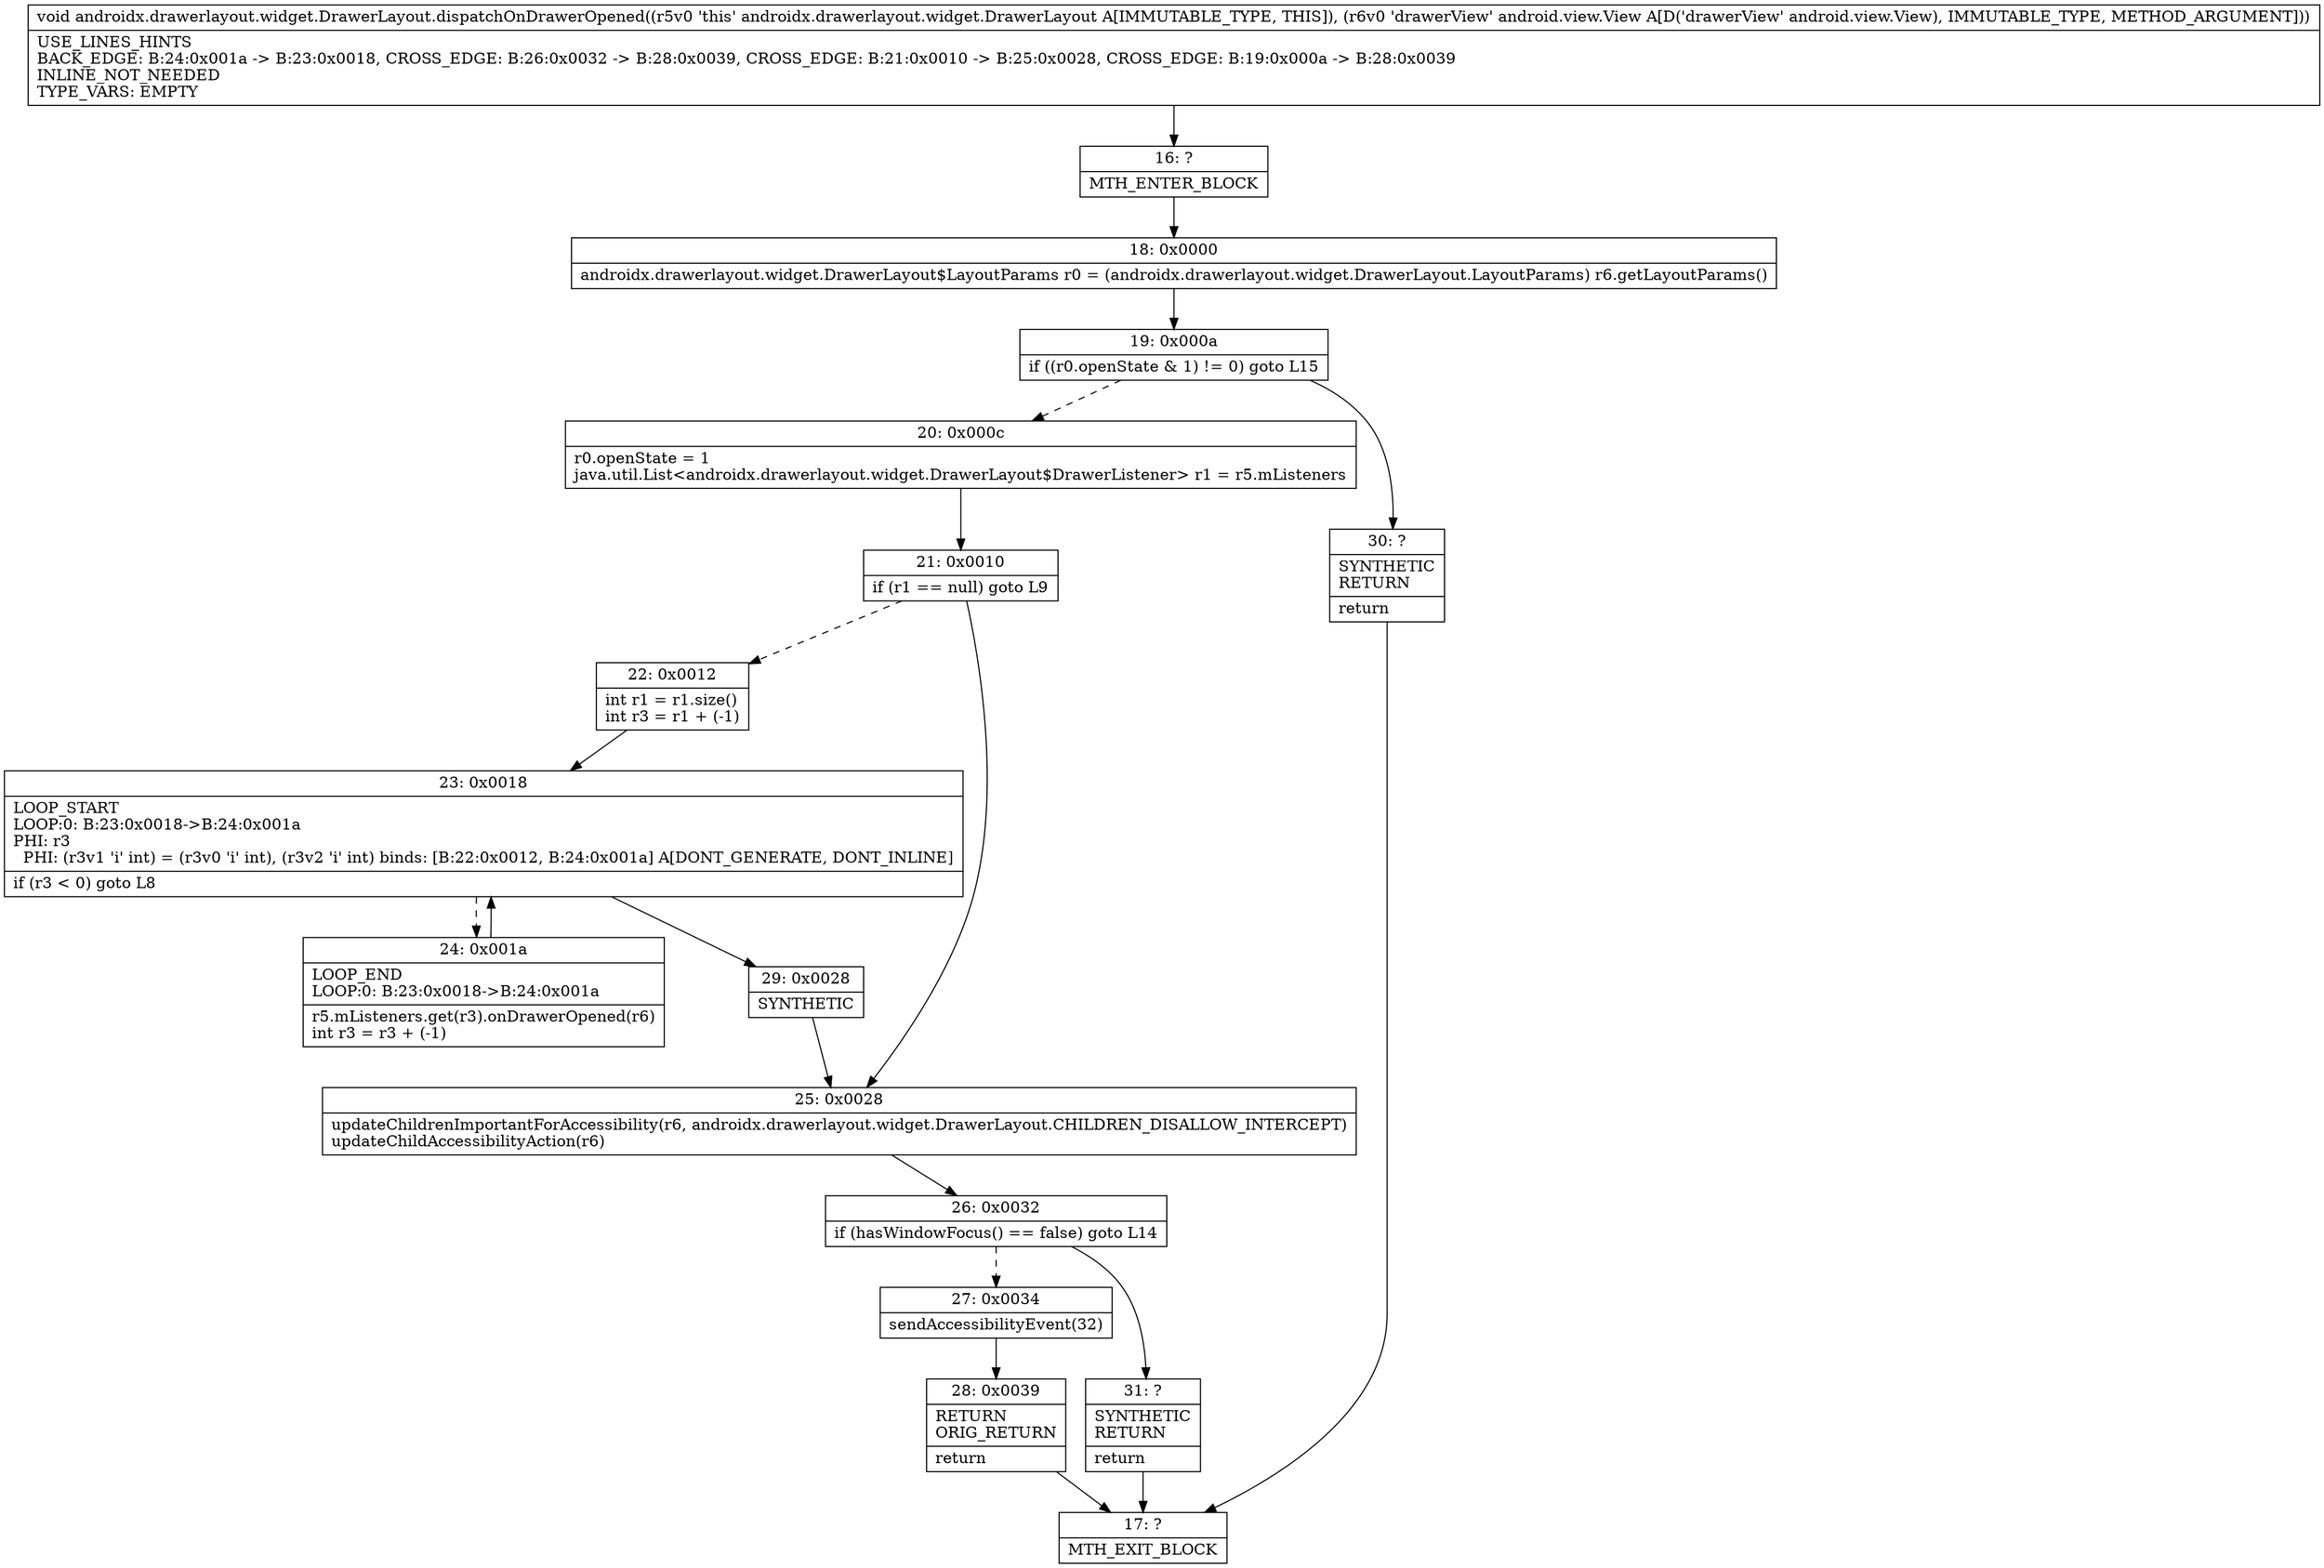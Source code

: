 digraph "CFG forandroidx.drawerlayout.widget.DrawerLayout.dispatchOnDrawerOpened(Landroid\/view\/View;)V" {
Node_16 [shape=record,label="{16\:\ ?|MTH_ENTER_BLOCK\l}"];
Node_18 [shape=record,label="{18\:\ 0x0000|androidx.drawerlayout.widget.DrawerLayout$LayoutParams r0 = (androidx.drawerlayout.widget.DrawerLayout.LayoutParams) r6.getLayoutParams()\l}"];
Node_19 [shape=record,label="{19\:\ 0x000a|if ((r0.openState & 1) != 0) goto L15\l}"];
Node_20 [shape=record,label="{20\:\ 0x000c|r0.openState = 1\ljava.util.List\<androidx.drawerlayout.widget.DrawerLayout$DrawerListener\> r1 = r5.mListeners\l}"];
Node_21 [shape=record,label="{21\:\ 0x0010|if (r1 == null) goto L9\l}"];
Node_22 [shape=record,label="{22\:\ 0x0012|int r1 = r1.size()\lint r3 = r1 + (\-1)\l}"];
Node_23 [shape=record,label="{23\:\ 0x0018|LOOP_START\lLOOP:0: B:23:0x0018\-\>B:24:0x001a\lPHI: r3 \l  PHI: (r3v1 'i' int) = (r3v0 'i' int), (r3v2 'i' int) binds: [B:22:0x0012, B:24:0x001a] A[DONT_GENERATE, DONT_INLINE]\l|if (r3 \< 0) goto L8\l}"];
Node_24 [shape=record,label="{24\:\ 0x001a|LOOP_END\lLOOP:0: B:23:0x0018\-\>B:24:0x001a\l|r5.mListeners.get(r3).onDrawerOpened(r6)\lint r3 = r3 + (\-1)\l}"];
Node_29 [shape=record,label="{29\:\ 0x0028|SYNTHETIC\l}"];
Node_25 [shape=record,label="{25\:\ 0x0028|updateChildrenImportantForAccessibility(r6, androidx.drawerlayout.widget.DrawerLayout.CHILDREN_DISALLOW_INTERCEPT)\lupdateChildAccessibilityAction(r6)\l}"];
Node_26 [shape=record,label="{26\:\ 0x0032|if (hasWindowFocus() == false) goto L14\l}"];
Node_27 [shape=record,label="{27\:\ 0x0034|sendAccessibilityEvent(32)\l}"];
Node_28 [shape=record,label="{28\:\ 0x0039|RETURN\lORIG_RETURN\l|return\l}"];
Node_17 [shape=record,label="{17\:\ ?|MTH_EXIT_BLOCK\l}"];
Node_31 [shape=record,label="{31\:\ ?|SYNTHETIC\lRETURN\l|return\l}"];
Node_30 [shape=record,label="{30\:\ ?|SYNTHETIC\lRETURN\l|return\l}"];
MethodNode[shape=record,label="{void androidx.drawerlayout.widget.DrawerLayout.dispatchOnDrawerOpened((r5v0 'this' androidx.drawerlayout.widget.DrawerLayout A[IMMUTABLE_TYPE, THIS]), (r6v0 'drawerView' android.view.View A[D('drawerView' android.view.View), IMMUTABLE_TYPE, METHOD_ARGUMENT]))  | USE_LINES_HINTS\lBACK_EDGE: B:24:0x001a \-\> B:23:0x0018, CROSS_EDGE: B:26:0x0032 \-\> B:28:0x0039, CROSS_EDGE: B:21:0x0010 \-\> B:25:0x0028, CROSS_EDGE: B:19:0x000a \-\> B:28:0x0039\lINLINE_NOT_NEEDED\lTYPE_VARS: EMPTY\l}"];
MethodNode -> Node_16;Node_16 -> Node_18;
Node_18 -> Node_19;
Node_19 -> Node_20[style=dashed];
Node_19 -> Node_30;
Node_20 -> Node_21;
Node_21 -> Node_22[style=dashed];
Node_21 -> Node_25;
Node_22 -> Node_23;
Node_23 -> Node_24[style=dashed];
Node_23 -> Node_29;
Node_24 -> Node_23;
Node_29 -> Node_25;
Node_25 -> Node_26;
Node_26 -> Node_27[style=dashed];
Node_26 -> Node_31;
Node_27 -> Node_28;
Node_28 -> Node_17;
Node_31 -> Node_17;
Node_30 -> Node_17;
}

